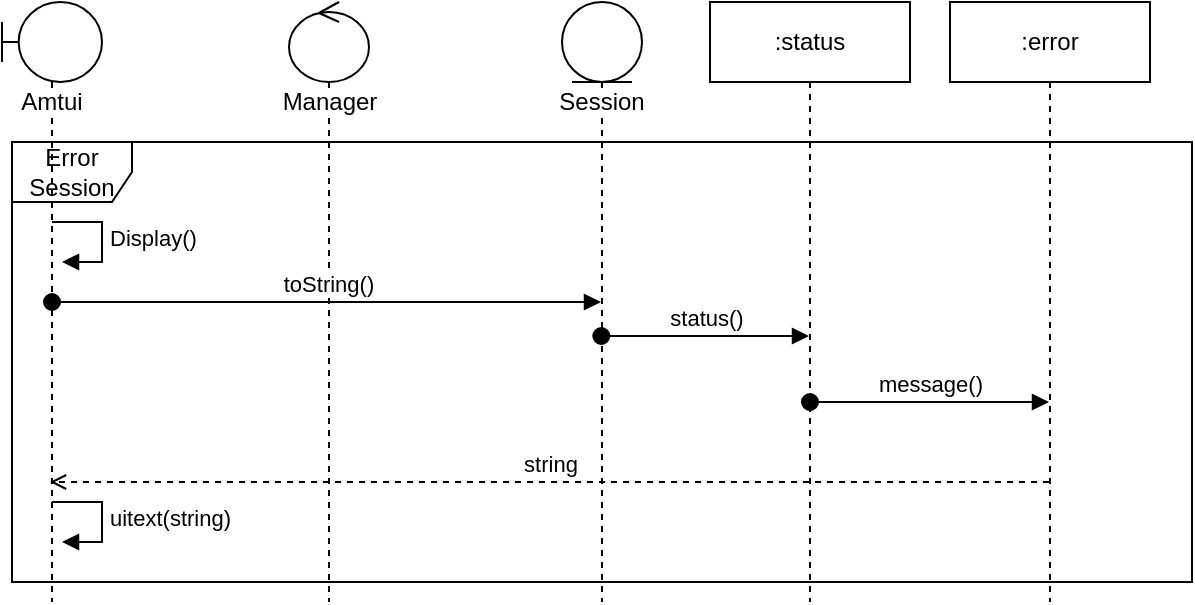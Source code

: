 <mxfile version="13.1.3" type="device"><diagram id="-XnYYdtjLImLnDDjZjuA" name="Page-1"><mxGraphModel dx="652" dy="361" grid="1" gridSize="10" guides="1" tooltips="1" connect="1" arrows="1" fold="1" page="1" pageScale="1" pageWidth="827" pageHeight="1169" math="0" shadow="0"><root><mxCell id="0"/><mxCell id="1" parent="0"/><mxCell id="Dkwa8OZiD5RdXPQiITRD-15" value="Error&lt;br&gt;Session" style="shape=umlFrame;whiteSpace=wrap;html=1;" vertex="1" parent="1"><mxGeometry x="171" y="130" width="590" height="220" as="geometry"/></mxCell><mxCell id="Dkwa8OZiD5RdXPQiITRD-3" value="Amtui" style="shape=umlLifeline;participant=umlBoundary;perimeter=lifelinePerimeter;whiteSpace=wrap;html=1;container=1;collapsible=0;recursiveResize=0;verticalAlign=top;spacingTop=36;labelBackgroundColor=#ffffff;outlineConnect=0;" vertex="1" parent="1"><mxGeometry x="166" y="60" width="50" height="300" as="geometry"/></mxCell><mxCell id="Dkwa8OZiD5RdXPQiITRD-14" value="Display()" style="edgeStyle=orthogonalEdgeStyle;html=1;align=left;spacingLeft=2;endArrow=block;rounded=0;entryX=1;entryY=0;" edge="1" parent="Dkwa8OZiD5RdXPQiITRD-3"><mxGeometry relative="1" as="geometry"><mxPoint x="25" y="110" as="sourcePoint"/><Array as="points"><mxPoint x="50" y="110"/></Array><mxPoint x="30" y="130" as="targetPoint"/></mxGeometry></mxCell><mxCell id="Dkwa8OZiD5RdXPQiITRD-4" value="Manager" style="shape=umlLifeline;participant=umlControl;perimeter=lifelinePerimeter;whiteSpace=wrap;html=1;container=1;collapsible=0;recursiveResize=0;verticalAlign=top;spacingTop=36;labelBackgroundColor=#ffffff;outlineConnect=0;" vertex="1" parent="1"><mxGeometry x="309.5" y="60" width="40" height="300" as="geometry"/></mxCell><mxCell id="Dkwa8OZiD5RdXPQiITRD-5" value="Session" style="shape=umlLifeline;participant=umlEntity;perimeter=lifelinePerimeter;whiteSpace=wrap;html=1;container=1;collapsible=0;recursiveResize=0;verticalAlign=top;spacingTop=36;labelBackgroundColor=#ffffff;outlineConnect=0;" vertex="1" parent="1"><mxGeometry x="446" y="60" width="40" height="300" as="geometry"/></mxCell><mxCell id="Dkwa8OZiD5RdXPQiITRD-6" value=":status" style="shape=umlLifeline;perimeter=lifelinePerimeter;whiteSpace=wrap;html=1;container=1;collapsible=0;recursiveResize=0;outlineConnect=0;" vertex="1" parent="1"><mxGeometry x="520" y="60" width="100" height="300" as="geometry"/></mxCell><mxCell id="Dkwa8OZiD5RdXPQiITRD-12" value="toString()" style="html=1;verticalAlign=bottom;startArrow=oval;startFill=1;endArrow=block;startSize=8;" edge="1" parent="1" source="Dkwa8OZiD5RdXPQiITRD-3" target="Dkwa8OZiD5RdXPQiITRD-5"><mxGeometry width="60" relative="1" as="geometry"><mxPoint x="370" y="220" as="sourcePoint"/><mxPoint x="190" y="190" as="targetPoint"/></mxGeometry></mxCell><mxCell id="Dkwa8OZiD5RdXPQiITRD-17" value=":error" style="shape=umlLifeline;perimeter=lifelinePerimeter;whiteSpace=wrap;html=1;container=1;collapsible=0;recursiveResize=0;outlineConnect=0;" vertex="1" parent="1"><mxGeometry x="640" y="60" width="100" height="300" as="geometry"/></mxCell><mxCell id="Dkwa8OZiD5RdXPQiITRD-19" value="message()" style="html=1;verticalAlign=bottom;startArrow=oval;startFill=1;endArrow=block;startSize=8;" edge="1" parent="1" target="Dkwa8OZiD5RdXPQiITRD-17"><mxGeometry width="60" relative="1" as="geometry"><mxPoint x="569.997" y="260" as="sourcePoint"/><mxPoint x="673.83" y="260" as="targetPoint"/><Array as="points"><mxPoint x="614.33" y="260"/></Array></mxGeometry></mxCell><mxCell id="Dkwa8OZiD5RdXPQiITRD-16" value="status()" style="html=1;verticalAlign=bottom;startArrow=oval;startFill=1;endArrow=block;startSize=8;" edge="1" parent="1"><mxGeometry width="60" relative="1" as="geometry"><mxPoint x="465.667" y="227" as="sourcePoint"/><mxPoint x="569.5" y="227" as="targetPoint"/><Array as="points"><mxPoint x="510" y="227"/></Array></mxGeometry></mxCell><mxCell id="Dkwa8OZiD5RdXPQiITRD-22" value="string" style="html=1;verticalAlign=bottom;endArrow=open;endFill=0;startArrow=none;startFill=0;dashed=1;" edge="1" parent="1" source="Dkwa8OZiD5RdXPQiITRD-17"><mxGeometry width="80" relative="1" as="geometry"><mxPoint x="270" y="300" as="sourcePoint"/><mxPoint x="190" y="300" as="targetPoint"/></mxGeometry></mxCell><mxCell id="Dkwa8OZiD5RdXPQiITRD-23" value="uitext(string)" style="edgeStyle=orthogonalEdgeStyle;html=1;align=left;spacingLeft=2;endArrow=block;rounded=0;entryX=1;entryY=0;" edge="1" parent="1"><mxGeometry relative="1" as="geometry"><mxPoint x="191" y="310" as="sourcePoint"/><Array as="points"><mxPoint x="216" y="310"/></Array><mxPoint x="196" y="330" as="targetPoint"/></mxGeometry></mxCell></root></mxGraphModel></diagram></mxfile>
